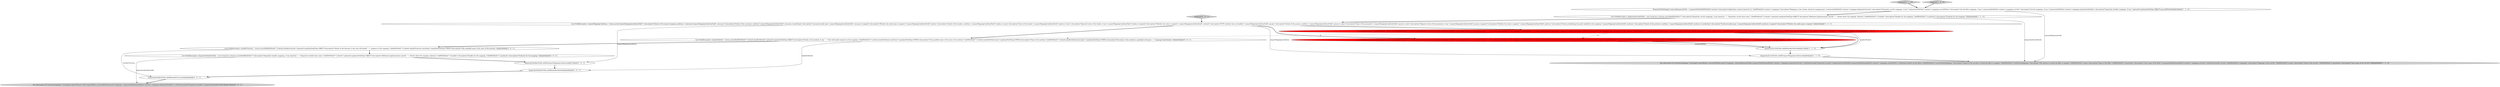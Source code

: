 digraph {
8 [style = filled, label = "mappings['0', '1', '0']", fillcolor = lightgray, shape = diamond image = "AAA0AAABBB2BBB"];
13 [style = filled, label = "dispatcherHandlerFields.addAll(handlerFunction)@@@9@@@['0', '0', '1']", fillcolor = white, shape = ellipse image = "AAA0AAABBB3BBB"];
1 [style = filled, label = "ResponseFieldsSnippet commonResponseFields = responseFields(fieldWithPath(\"contexts\").description(\"Application contexts keyed by id.\"),fieldWithPath(\"contexts.*.mappings\").description(\"Mappings in the context, keyed by mapping type.\"),subsectionWithPath(\"contexts.*.mappings.dispatcherServlets\").description(\"Dispatcher servlet mappings, if any.\"),subsectionWithPath(\"contexts.*.mappings.servletFilters\").description(\"Servlet filter mappings, if any.\"),subsectionWithPath(\"contexts.*.mappings.servlets\").description(\"Servlet mappings, if any.\"),subsectionWithPath(\"contexts.*.mappings.dispatcherHandlers\").description(\"Dispatcher handler mappings, if any.\").optional().type(JsonFieldType.OBJECT),parentIdField())@@@3@@@['1', '1', '0']", fillcolor = white, shape = ellipse image = "AAA0AAABBB1BBB"];
9 [style = filled, label = "List<FieldDescriptor> handlerMethod = Arrays.asList(fieldWithPath(\"*.((.details.handlerMethod\").optional().type(JsonFieldType.OBJECT).description(\"Details of the method, if any, \" + \"that will handle requests to this mapping.\"),fieldWithPath(\"*.((.details.handlerMethod.className\").description(\"Fully qualified name of the class of the method.\"),fieldWithPath(\"*.((.details.handlerMethod.name\").description(\"Name of the method.\"),fieldWithPath(\"*.((.details.handlerMethod.descriptor\").description(\"Descriptor of the method as specified in the Java \" + \"Language Specification.\"))@@@6@@@['0', '1', '0']", fillcolor = red, shape = ellipse image = "AAA1AAABBB2BBB"];
11 [style = filled, label = "List<FieldDescriptor> handlerFunction = Arrays.asList(fieldWithPath(\"*.((.details.handlerFunction\").optional().type(JsonFieldType.OBJECT).description(\"Details of the function, if any, that will handle \" + \"requests to this mapping.\"),fieldWithPath(\"*.((.details.handlerFunction.className\").type(JsonFieldType.STRING).description(\"Fully qualified name of the class of the function.\"))@@@5@@@['0', '0', '1']", fillcolor = white, shape = ellipse image = "AAA0AAABBB3BBB"];
4 [style = filled, label = "dispatcherServletFields.addAll(handlerMethod)@@@7@@@['1', '1', '0']", fillcolor = white, shape = ellipse image = "AAA0AAABBB1BBB"];
5 [style = filled, label = "List<FieldDescriptor> dispatcherServletFields = new ArrayList<>(Arrays.asList(fieldWithPath(\"*\").description(\"Dispatcher servlet mappings, if any, keyed by \" + \"dispatcher servlet bean name.\"),fieldWithPath(\"*.((.details\").optional().type(JsonFieldType.OBJECT).description(\"Additional implementation-specific \" + \"details about the mapping. Optional.\"),fieldWithPath(\"*.((.handler\").description(\"Handler for the mapping.\"),fieldWithPath(\"*.((.predicate\").description(\"Predicate for the mapping.\")))@@@4@@@['1', '1', '0']", fillcolor = white, shape = ellipse image = "AAA0AAABBB1BBB"];
2 [style = filled, label = "mappings['1', '0', '0']", fillcolor = lightgray, shape = diamond image = "AAA0AAABBB1BBB"];
10 [style = filled, label = "mappings['0', '0', '1']", fillcolor = lightgray, shape = diamond image = "AAA0AAABBB3BBB"];
7 [style = filled, label = "this.client.get().uri(\"/actuator/mappings\").exchange().expectBody().consumeWith(document(\"mappings\",commonResponseFields,responseFields(beneathPath(\"contexts.*.mappings.dispatcherServlets\").withSubsectionId(\"dispatcher-servlets\"),dispatcherServletFields),responseFields(beneathPath(\"contexts.*.mappings.servletFilters\").withSubsectionId(\"servlet-filters\"),fieldWithPath(\"((.servletNameMappings\").description(\"Names of the servlets to which the filter is mapped.\"),fieldWithPath(\"((.urlPatternMappings\").description(\"URL pattern to which the filter is mapped.\"),fieldWithPath(\"((.name\").description(\"Name of the filter.\"),fieldWithPath(\"((.className\").description(\"Class name of the filter\")),responseFields(beneathPath(\"contexts.*.mappings.servlets\").withSubsectionId(\"servlets\"),fieldWithPath(\"((.mappings\").description(\"Mappings of the servlet.\"),fieldWithPath(\"((.name\").description(\"Name of the servlet.\"),fieldWithPath(\"((.className\").description(\"Class name of the servlet\"))))@@@9@@@['1', '1', '0']", fillcolor = lightgray, shape = ellipse image = "AAA0AAABBB1BBB"];
0 [style = filled, label = "dispatcherServletFields.addAll(requestMappingConditions)@@@8@@@['1', '1', '0']", fillcolor = white, shape = ellipse image = "AAA0AAABBB1BBB"];
12 [style = filled, label = "List<FieldDescriptor> dispatcherHandlerFields = new ArrayList<>(Arrays.asList(fieldWithPath(\"*\").description(\"Dispatcher handler mappings, if any, keyed by \" + \"dispatcher handler bean name.\"),fieldWithPath(\"*.((.details\").optional().type(JsonFieldType.OBJECT).description(\"Additional implementation-specific \" + \"details about the mapping. Optional.\"),fieldWithPath(\"*.((.handler\").description(\"Handler for the mapping.\"),fieldWithPath(\"*.((.predicate\").description(\"Predicate for the mapping.\")))@@@6@@@['0', '0', '1']", fillcolor = white, shape = ellipse image = "AAA0AAABBB3BBB"];
15 [style = filled, label = "dispatcherHandlerFields.addAll(requestMappingConditions)@@@7@@@['0', '0', '1']", fillcolor = white, shape = ellipse image = "AAA0AAABBB3BBB"];
17 [style = filled, label = "this.client.get().uri(\"/actuator/mappings\").exchange().expectStatus().isOk().expectBody().consumeWith(document(\"mappings\",responseFields(beneathPath(\"contexts.*.mappings.dispatcherHandlers\").withSubsectionId(\"dispatcher-handlers\"),dispatcherHandlerFields)))@@@10@@@['0', '0', '1']", fillcolor = lightgray, shape = ellipse image = "AAA0AAABBB3BBB"];
14 [style = filled, label = "dispatcherHandlerFields.addAll(handlerMethod)@@@8@@@['0', '0', '1']", fillcolor = white, shape = ellipse image = "AAA0AAABBB3BBB"];
16 [style = filled, label = "List<FieldDescriptor> handlerMethod = Arrays.asList(fieldWithPath(\"*.((.details.handlerMethod\").optional().type(JsonFieldType.OBJECT).description(\"Details of the method, if any, \" + \"that will handle requests to this mapping.\"),fieldWithPath(\"*.((.details.handlerMethod.className\").type(JsonFieldType.STRING).description(\"Fully qualified name of the class of the method.\"),fieldWithPath(\"*.((.details.handlerMethod.name\").type(JsonFieldType.STRING).description(\"Name of the method.\"),fieldWithPath(\"*.((.details.handlerMethod.descriptor\").type(JsonFieldType.STRING).description(\"Descriptor of the method as specified in the Java \" + \"Language Specification.\"))@@@4@@@['0', '0', '1']", fillcolor = white, shape = ellipse image = "AAA0AAABBB3BBB"];
6 [style = filled, label = "List<FieldDescriptor> handlerMethod = Arrays.asList(fieldWithPath(\"*.((.details.handlerMethod\").optional().type(JsonFieldType.OBJECT).description(\"Details of the method, if any, \" + \"that will handle requests to this mapping.\"),fieldWithPath(\"*.((.details.handlerMethod.className\").optional().type(JsonFieldType.STRING).description(\"Fully qualified name of the class of the method.\"),fieldWithPath(\"*.((.details.handlerMethod.name\").optional().type(JsonFieldType.STRING).description(\"Name of the method.\"),fieldWithPath(\"*.((.details.handlerMethod.descriptor\").optional().type(JsonFieldType.STRING).description(\"Descriptor of the method as specified in the Java \" + \"Language Specification.\"))@@@6@@@['1', '0', '0']", fillcolor = red, shape = ellipse image = "AAA1AAABBB1BBB"];
3 [style = filled, label = "List<FieldDescriptor> requestMappingConditions = Arrays.asList(requestMappingConditionField(\"\").description(\"Details of the request mapping conditions.\").optional(),requestMappingConditionField(\".consumes\").description(\"Details of the consumes condition\"),requestMappingConditionField(\".consumes.((.mediaType\").description(\"Consumed media type.\"),requestMappingConditionField(\".consumes.((.negated\").description(\"Whether the media type is negated.\"),requestMappingConditionField(\".headers\").description(\"Details of the headers condition.\"),requestMappingConditionField(\".headers.((.name\").description(\"Name of the header.\"),requestMappingConditionField(\".headers.((.value\").description(\"Required value of the header, if any.\"),requestMappingConditionField(\".headers.((.negated\").description(\"Whether the value is negated.\"),requestMappingConditionField(\".methods\").description(\"HTTP methods that are handled.\"),requestMappingConditionField(\".params\").description(\"Details of the params condition.\"),requestMappingConditionField(\".params.((.name\").description(\"Name of the parameter.\"),requestMappingConditionField(\".params.((.value\").description(\"Required value of the parameter, if any.\"),requestMappingConditionField(\".params.((.negated\").description(\"Whether the value is negated.\"),requestMappingConditionField(\".patterns\").description(\"Patterns identifying the paths handled by the mapping.\"),requestMappingConditionField(\".produces\").description(\"Details of the produces condition.\"),requestMappingConditionField(\".produces.((.mediaType\").description(\"Produced media type.\"),requestMappingConditionField(\".produces.((.negated\").description(\"Whether the media type is negated.\"))@@@3@@@['1', '1', '1']", fillcolor = white, shape = ellipse image = "AAA0AAABBB1BBB"];
1->5 [style = bold, label=""];
5->3 [style = bold, label=""];
9->4 [style = solid, label="handlerMethod"];
16->11 [style = bold, label=""];
5->7 [style = solid, label="dispatcherServletFields"];
15->14 [style = bold, label=""];
2->1 [style = bold, label=""];
9->4 [style = bold, label=""];
6->9 [style = dashed, label="0"];
12->15 [style = bold, label=""];
3->6 [style = bold, label=""];
10->3 [style = bold, label=""];
11->12 [style = bold, label=""];
3->16 [style = bold, label=""];
4->0 [style = bold, label=""];
16->14 [style = solid, label="handlerMethod"];
0->7 [style = bold, label=""];
12->17 [style = solid, label="dispatcherHandlerFields"];
3->9 [style = bold, label=""];
8->1 [style = bold, label=""];
6->4 [style = bold, label=""];
13->17 [style = bold, label=""];
6->4 [style = solid, label="handlerMethod"];
6->16 [style = dashed, label="0"];
3->15 [style = solid, label="requestMappingConditions"];
1->7 [style = solid, label="commonResponseFields"];
3->0 [style = solid, label="requestMappingConditions"];
14->13 [style = bold, label=""];
11->13 [style = solid, label="handlerFunction"];
}
